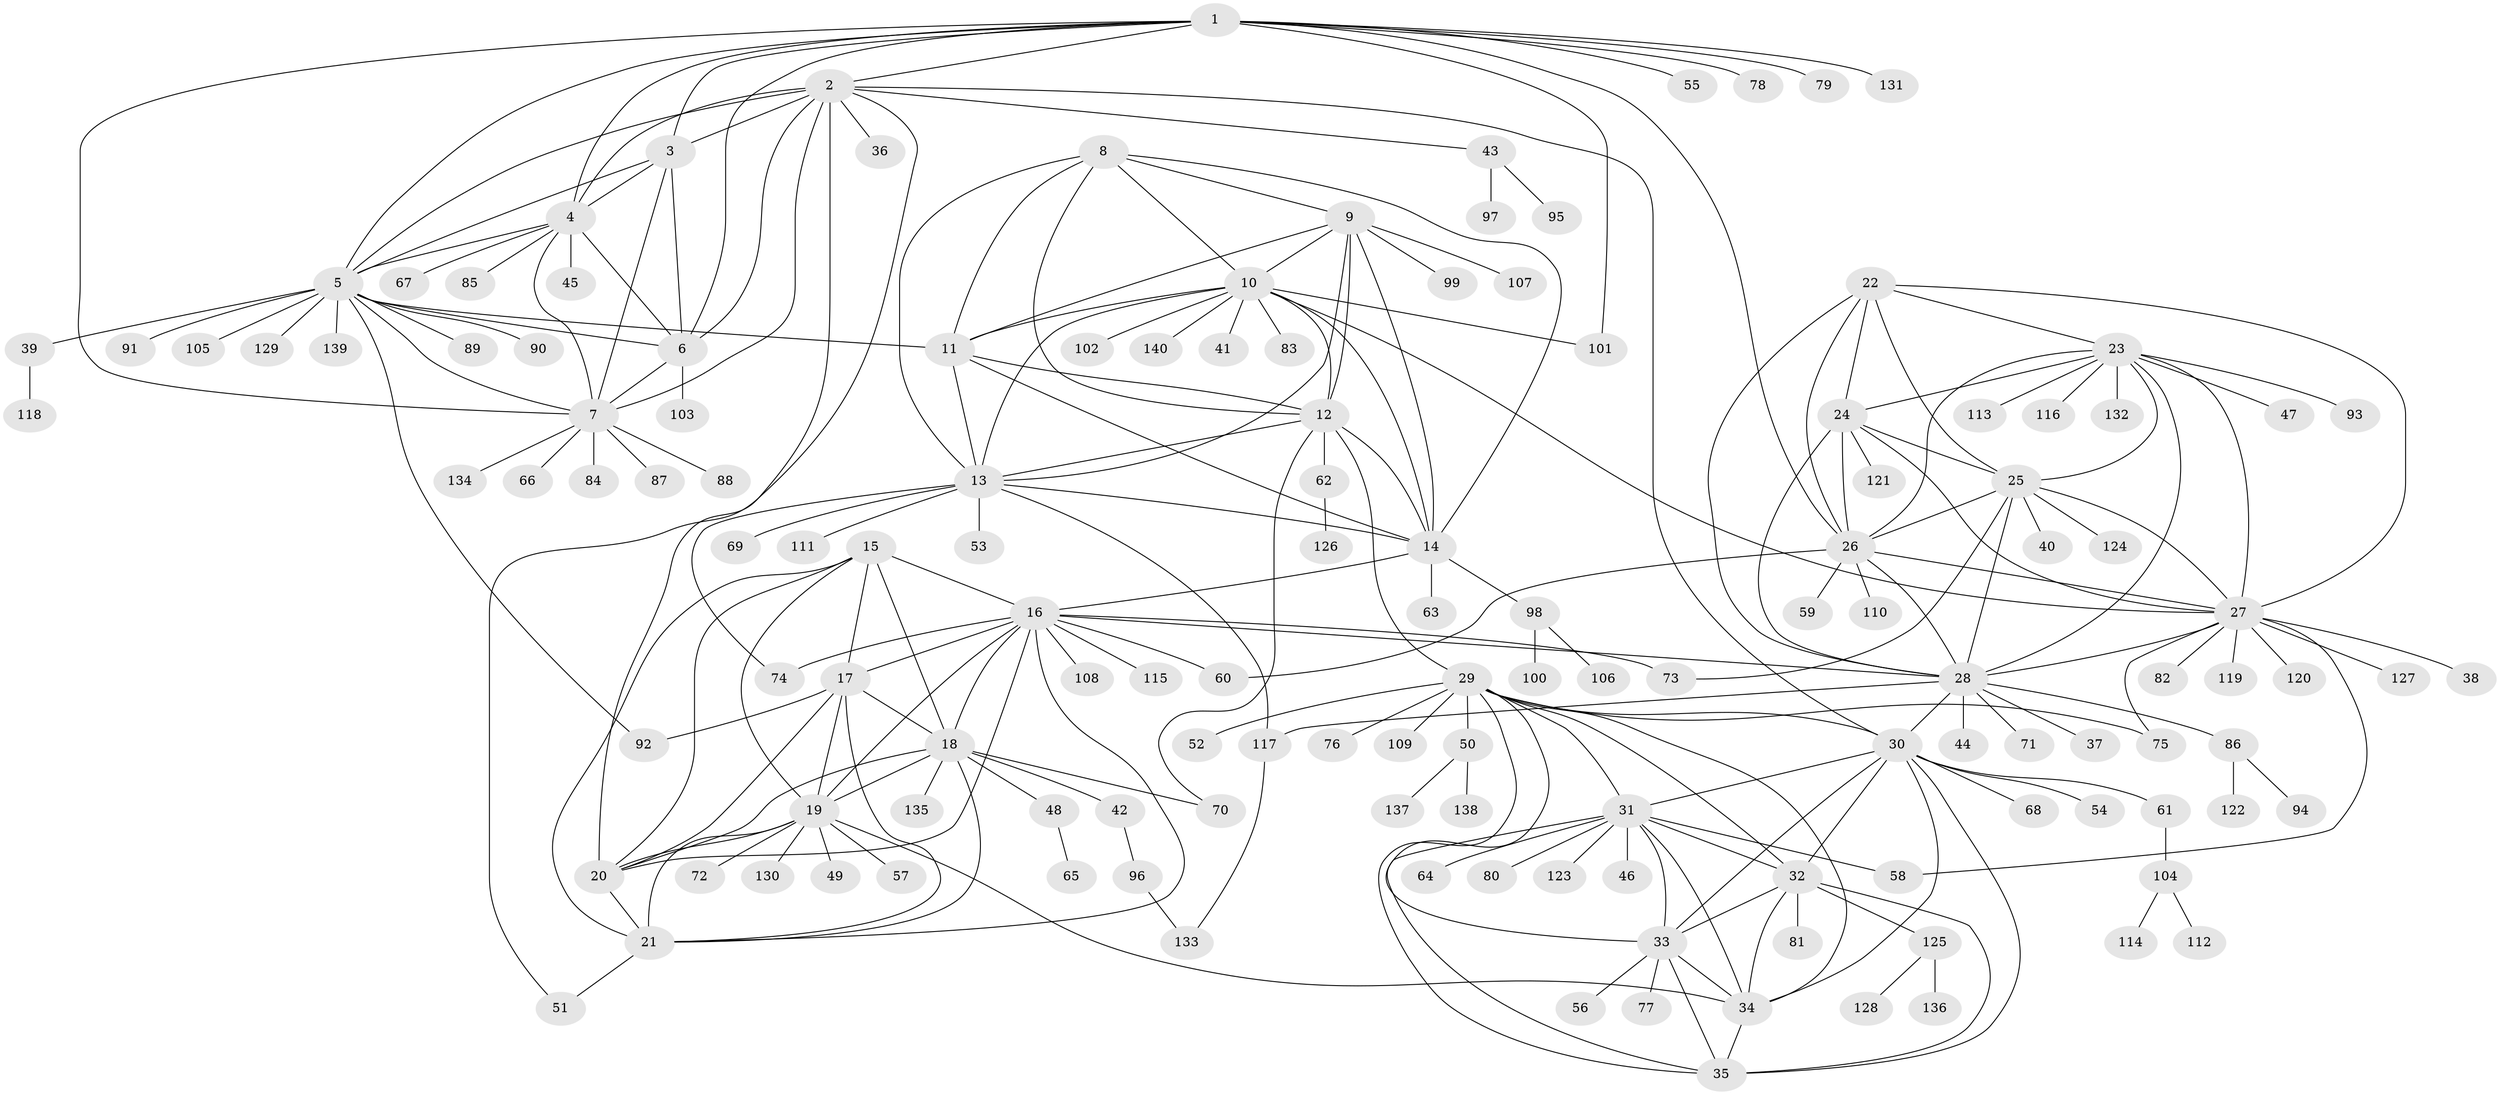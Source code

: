 // Generated by graph-tools (version 1.1) at 2025/50/03/09/25 03:50:36]
// undirected, 140 vertices, 231 edges
graph export_dot {
graph [start="1"]
  node [color=gray90,style=filled];
  1;
  2;
  3;
  4;
  5;
  6;
  7;
  8;
  9;
  10;
  11;
  12;
  13;
  14;
  15;
  16;
  17;
  18;
  19;
  20;
  21;
  22;
  23;
  24;
  25;
  26;
  27;
  28;
  29;
  30;
  31;
  32;
  33;
  34;
  35;
  36;
  37;
  38;
  39;
  40;
  41;
  42;
  43;
  44;
  45;
  46;
  47;
  48;
  49;
  50;
  51;
  52;
  53;
  54;
  55;
  56;
  57;
  58;
  59;
  60;
  61;
  62;
  63;
  64;
  65;
  66;
  67;
  68;
  69;
  70;
  71;
  72;
  73;
  74;
  75;
  76;
  77;
  78;
  79;
  80;
  81;
  82;
  83;
  84;
  85;
  86;
  87;
  88;
  89;
  90;
  91;
  92;
  93;
  94;
  95;
  96;
  97;
  98;
  99;
  100;
  101;
  102;
  103;
  104;
  105;
  106;
  107;
  108;
  109;
  110;
  111;
  112;
  113;
  114;
  115;
  116;
  117;
  118;
  119;
  120;
  121;
  122;
  123;
  124;
  125;
  126;
  127;
  128;
  129;
  130;
  131;
  132;
  133;
  134;
  135;
  136;
  137;
  138;
  139;
  140;
  1 -- 2;
  1 -- 3;
  1 -- 4;
  1 -- 5;
  1 -- 6;
  1 -- 7;
  1 -- 26;
  1 -- 55;
  1 -- 78;
  1 -- 79;
  1 -- 101;
  1 -- 131;
  2 -- 3;
  2 -- 4;
  2 -- 5;
  2 -- 6;
  2 -- 7;
  2 -- 20;
  2 -- 30;
  2 -- 36;
  2 -- 43;
  2 -- 51;
  3 -- 4;
  3 -- 5;
  3 -- 6;
  3 -- 7;
  4 -- 5;
  4 -- 6;
  4 -- 7;
  4 -- 45;
  4 -- 67;
  4 -- 85;
  5 -- 6;
  5 -- 7;
  5 -- 11;
  5 -- 39;
  5 -- 89;
  5 -- 90;
  5 -- 91;
  5 -- 92;
  5 -- 105;
  5 -- 129;
  5 -- 139;
  6 -- 7;
  6 -- 103;
  7 -- 66;
  7 -- 84;
  7 -- 87;
  7 -- 88;
  7 -- 134;
  8 -- 9;
  8 -- 10;
  8 -- 11;
  8 -- 12;
  8 -- 13;
  8 -- 14;
  9 -- 10;
  9 -- 11;
  9 -- 12;
  9 -- 13;
  9 -- 14;
  9 -- 99;
  9 -- 107;
  10 -- 11;
  10 -- 12;
  10 -- 13;
  10 -- 14;
  10 -- 27;
  10 -- 41;
  10 -- 83;
  10 -- 101;
  10 -- 102;
  10 -- 140;
  11 -- 12;
  11 -- 13;
  11 -- 14;
  12 -- 13;
  12 -- 14;
  12 -- 29;
  12 -- 62;
  12 -- 70;
  13 -- 14;
  13 -- 53;
  13 -- 69;
  13 -- 74;
  13 -- 111;
  13 -- 117;
  14 -- 16;
  14 -- 63;
  14 -- 98;
  15 -- 16;
  15 -- 17;
  15 -- 18;
  15 -- 19;
  15 -- 20;
  15 -- 21;
  16 -- 17;
  16 -- 18;
  16 -- 19;
  16 -- 20;
  16 -- 21;
  16 -- 28;
  16 -- 60;
  16 -- 73;
  16 -- 74;
  16 -- 108;
  16 -- 115;
  17 -- 18;
  17 -- 19;
  17 -- 20;
  17 -- 21;
  17 -- 92;
  18 -- 19;
  18 -- 20;
  18 -- 21;
  18 -- 42;
  18 -- 48;
  18 -- 70;
  18 -- 135;
  19 -- 20;
  19 -- 21;
  19 -- 34;
  19 -- 49;
  19 -- 57;
  19 -- 72;
  19 -- 130;
  20 -- 21;
  21 -- 51;
  22 -- 23;
  22 -- 24;
  22 -- 25;
  22 -- 26;
  22 -- 27;
  22 -- 28;
  23 -- 24;
  23 -- 25;
  23 -- 26;
  23 -- 27;
  23 -- 28;
  23 -- 47;
  23 -- 93;
  23 -- 113;
  23 -- 116;
  23 -- 132;
  24 -- 25;
  24 -- 26;
  24 -- 27;
  24 -- 28;
  24 -- 121;
  25 -- 26;
  25 -- 27;
  25 -- 28;
  25 -- 40;
  25 -- 73;
  25 -- 124;
  26 -- 27;
  26 -- 28;
  26 -- 59;
  26 -- 60;
  26 -- 110;
  27 -- 28;
  27 -- 38;
  27 -- 58;
  27 -- 75;
  27 -- 82;
  27 -- 119;
  27 -- 120;
  27 -- 127;
  28 -- 30;
  28 -- 37;
  28 -- 44;
  28 -- 71;
  28 -- 86;
  28 -- 117;
  29 -- 30;
  29 -- 31;
  29 -- 32;
  29 -- 33;
  29 -- 34;
  29 -- 35;
  29 -- 50;
  29 -- 52;
  29 -- 75;
  29 -- 76;
  29 -- 109;
  30 -- 31;
  30 -- 32;
  30 -- 33;
  30 -- 34;
  30 -- 35;
  30 -- 54;
  30 -- 61;
  30 -- 68;
  31 -- 32;
  31 -- 33;
  31 -- 34;
  31 -- 35;
  31 -- 46;
  31 -- 58;
  31 -- 64;
  31 -- 80;
  31 -- 123;
  32 -- 33;
  32 -- 34;
  32 -- 35;
  32 -- 81;
  32 -- 125;
  33 -- 34;
  33 -- 35;
  33 -- 56;
  33 -- 77;
  34 -- 35;
  39 -- 118;
  42 -- 96;
  43 -- 95;
  43 -- 97;
  48 -- 65;
  50 -- 137;
  50 -- 138;
  61 -- 104;
  62 -- 126;
  86 -- 94;
  86 -- 122;
  96 -- 133;
  98 -- 100;
  98 -- 106;
  104 -- 112;
  104 -- 114;
  117 -- 133;
  125 -- 128;
  125 -- 136;
}
